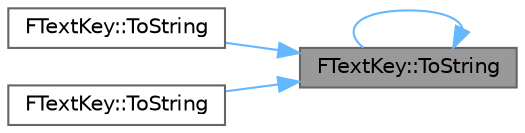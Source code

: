 digraph "FTextKey::ToString"
{
 // INTERACTIVE_SVG=YES
 // LATEX_PDF_SIZE
  bgcolor="transparent";
  edge [fontname=Helvetica,fontsize=10,labelfontname=Helvetica,labelfontsize=10];
  node [fontname=Helvetica,fontsize=10,shape=box,height=0.2,width=0.4];
  rankdir="RL";
  Node1 [id="Node000001",label="FTextKey::ToString",height=0.2,width=0.4,color="gray40", fillcolor="grey60", style="filled", fontcolor="black",tooltip="Convert this text key back to its string representation."];
  Node1 -> Node1 [id="edge1_Node000001_Node000001",dir="back",color="steelblue1",style="solid",tooltip=" "];
  Node1 -> Node2 [id="edge2_Node000001_Node000002",dir="back",color="steelblue1",style="solid",tooltip=" "];
  Node2 [id="Node000002",label="FTextKey::ToString",height=0.2,width=0.4,color="grey40", fillcolor="white", style="filled",URL="$de/dec/classFTextKey.html#a860d612c429bc22df8546a1ef17b835f",tooltip=" "];
  Node1 -> Node3 [id="edge3_Node000001_Node000003",dir="back",color="steelblue1",style="solid",tooltip=" "];
  Node3 [id="Node000003",label="FTextKey::ToString",height=0.2,width=0.4,color="grey40", fillcolor="white", style="filled",URL="$de/dec/classFTextKey.html#ac975246ae7bd61c6e7681bae7d316f15",tooltip=" "];
}
